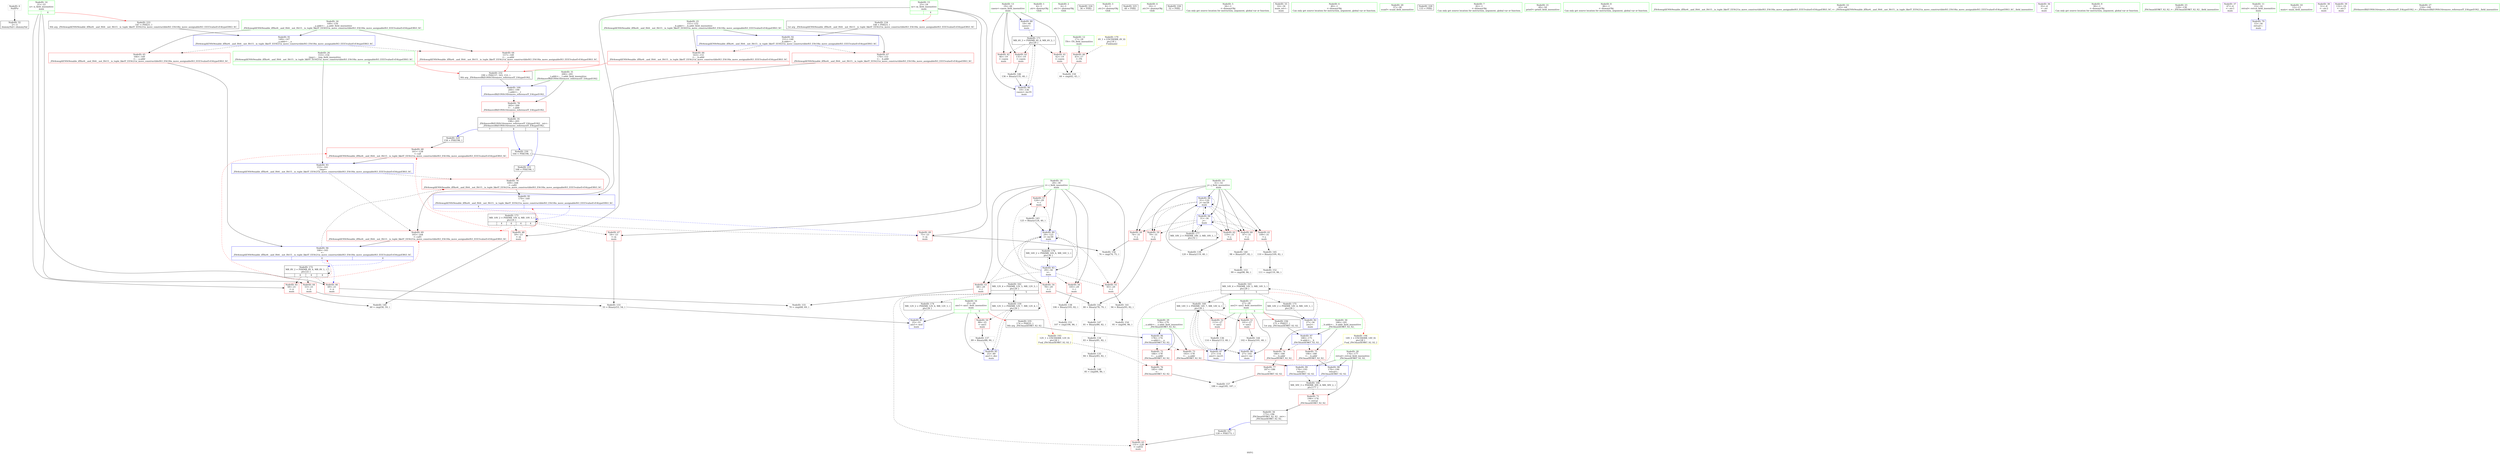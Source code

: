 digraph "SVFG" {
	label="SVFG";

	Node0x5653ce592700 [shape=record,color=grey,label="{NodeID: 0\nNullPtr}"];
	Node0x5653ce592700 -> Node0x5653ce5ac600[style=solid];
	Node0x5653ce5ad400 [shape=record,color=blue,label="{NodeID: 97\n180\<--175\n__b.addr\<--__b\n_ZSt3maxIiERKT_S2_S2_\n}"];
	Node0x5653ce5ad400 -> Node0x5653ce5af870[style=dashed];
	Node0x5653ce5ad400 -> Node0x5653ce5af940[style=dashed];
	Node0x5653ce5ab670 [shape=record,color=green,label="{NodeID: 14\n21\<--22\nn\<--n_field_insensitive\nmain\n|{|<s3>4}}"];
	Node0x5653ce5ab670 -> Node0x5653ce5acff0[style=solid];
	Node0x5653ce5ab670 -> Node0x5653ce5ad0c0[style=solid];
	Node0x5653ce5ab670 -> Node0x5653ce5ad190[style=solid];
	Node0x5653ce5ab670:s3 -> Node0x5653ce5d3700[style=solid,color=red];
	Node0x5653ce5b0c40 [shape=record,color=yellow,style=double,label="{NodeID: 194\n14V_1 = ENCHI(MR_14V_0)\npts\{28 \}\nFun[_ZSt3maxIiERKT_S2_S2_]}"];
	Node0x5653ce5b0c40 -> Node0x5653ce5afae0[style=dashed];
	Node0x5653ce5ac2c0 [shape=record,color=green,label="{NodeID: 28\n176\<--177\nretval\<--retval_field_insensitive\n_ZSt3maxIiERKT_S2_S2_\n}"];
	Node0x5653ce5ac2c0 -> Node0x5653ce5af600[style=solid];
	Node0x5653ce5ac2c0 -> Node0x5653ce5ad4d0[style=solid];
	Node0x5653ce5ac2c0 -> Node0x5653ce5ad5a0[style=solid];
	Node0x5653ce5ace50 [shape=record,color=red,label="{NodeID: 42\n46\<--19\n\<--casen\nmain\n}"];
	Node0x5653ce5ade80 [shape=record,color=grey,label="{NodeID: 139\n120 = Binary(119, 40, )\n}"];
	Node0x5653ce5ade80 -> Node0x5653ce5b03d0[style=solid];
	Node0x5653ce5ae9d0 [shape=record,color=red,label="{NodeID: 56\n105\<--29\n\<--i\nmain\n}"];
	Node0x5653ce5ae9d0 -> Node0x5653ce5add00[style=solid];
	Node0x5653ce5d3a30 [shape=record,color=black,label="{NodeID: 236\n175 = PHI(27, )\n1st arg _ZSt3maxIiERKT_S2_S2_ }"];
	Node0x5653ce5d3a30 -> Node0x5653ce5ad400[style=solid];
	Node0x5653ce5b5a70 [shape=record,color=grey,label="{NodeID: 153\n99 = cmp(98, 86, )\n}"];
	Node0x5653ce5af530 [shape=record,color=red,label="{NodeID: 70\n169\<--168\n\<--call2\n_ZSt4swapIiENSt9enable_ifIXsr6__and_ISt6__not_ISt15__is_tuple_likeIT_EESt21is_move_constructibleIS3_ESt18is_move_assignableIS3_EEE5valueEvE4typeERS3_SC_\n}"];
	Node0x5653ce5af530 -> Node0x5653ce5b0980[style=solid];
	Node0x5653ce5b0090 [shape=record,color=blue,label="{NodeID: 84\n31\<--34\nj\<--\nmain\n}"];
	Node0x5653ce5b0090 -> Node0x5653ce5aeb70[style=dashed];
	Node0x5653ce5b0090 -> Node0x5653ce5aec40[style=dashed];
	Node0x5653ce5b0090 -> Node0x5653ce5aed10[style=dashed];
	Node0x5653ce5b0090 -> Node0x5653ce5aede0[style=dashed];
	Node0x5653ce5b0090 -> Node0x5653ce5aeeb0[style=dashed];
	Node0x5653ce5b0090 -> Node0x5653ce5b0090[style=dashed];
	Node0x5653ce5b0090 -> Node0x5653ce5b03d0[style=dashed];
	Node0x5653ce5b0090 -> Node0x5653ce5c1800[style=dashed];
	Node0x5653ce5aa260 [shape=record,color=green,label="{NodeID: 1\n4\<--1\n.str\<--dummyObj\nGlob }"];
	Node0x5653ce5ad4d0 [shape=record,color=blue,label="{NodeID: 98\n176\<--190\nretval\<--\n_ZSt3maxIiERKT_S2_S2_\n}"];
	Node0x5653ce5ad4d0 -> Node0x5653ce5be100[style=dashed];
	Node0x5653ce5ab740 [shape=record,color=green,label="{NodeID: 15\n23\<--24\nm\<--m_field_insensitive\nmain\n|{|<s3>4}}"];
	Node0x5653ce5ab740 -> Node0x5653ce5ad260[style=solid];
	Node0x5653ce5ab740 -> Node0x5653ce5ae350[style=solid];
	Node0x5653ce5ab740 -> Node0x5653ce5ae420[style=solid];
	Node0x5653ce5ab740:s3 -> Node0x5653ce5d3810[style=solid,color=red];
	Node0x5653ce5ac390 [shape=record,color=green,label="{NodeID: 29\n178\<--179\n__a.addr\<--__a.addr_field_insensitive\n_ZSt3maxIiERKT_S2_S2_\n}"];
	Node0x5653ce5ac390 -> Node0x5653ce5af6d0[style=solid];
	Node0x5653ce5ac390 -> Node0x5653ce5af7a0[style=solid];
	Node0x5653ce5ac390 -> Node0x5653ce5ad330[style=solid];
	Node0x5653ce5acf20 [shape=record,color=red,label="{NodeID: 43\n135\<--19\n\<--casen\nmain\n}"];
	Node0x5653ce5acf20 -> Node0x5653ce5b4ff0[style=solid];
	Node0x5653ce5ae000 [shape=record,color=grey,label="{NodeID: 140\n98 = Binary(97, 82, )\n}"];
	Node0x5653ce5ae000 -> Node0x5653ce5b5a70[style=solid];
	Node0x5653ce5aeaa0 [shape=record,color=red,label="{NodeID: 57\n124\<--29\n\<--i\nmain\n}"];
	Node0x5653ce5aeaa0 -> Node0x5653ce5b4b70[style=solid];
	Node0x5653ce5b5bf0 [shape=record,color=grey,label="{NodeID: 154\n95 = cmp(94, 86, )\n}"];
	Node0x5653ce5af600 [shape=record,color=red,label="{NodeID: 71\n196\<--176\n\<--retval\n_ZSt3maxIiERKT_S2_S2_\n}"];
	Node0x5653ce5af600 -> Node0x5653ce5ac7d0[style=solid];
	Node0x5653ce5b0160 [shape=record,color=blue,label="{NodeID: 85\n25\<--89\nans1\<--dec\nmain\n}"];
	Node0x5653ce5b0160 -> Node0x5653ce5bbe00[style=dashed];
	Node0x5653ce5aa2f0 [shape=record,color=green,label="{NodeID: 2\n6\<--1\n.str.1\<--dummyObj\nGlob }"];
	Node0x5653ce5ad5a0 [shape=record,color=blue,label="{NodeID: 99\n176\<--193\nretval\<--\n_ZSt3maxIiERKT_S2_S2_\n}"];
	Node0x5653ce5ad5a0 -> Node0x5653ce5be100[style=dashed];
	Node0x5653ce5ab810 [shape=record,color=green,label="{NodeID: 16\n25\<--26\nans1\<--ans1_field_insensitive\nmain\n|{|<s3>5}}"];
	Node0x5653ce5ab810 -> Node0x5653ce5ae4f0[style=solid];
	Node0x5653ce5ab810 -> Node0x5653ce5afe20[style=solid];
	Node0x5653ce5ab810 -> Node0x5653ce5b0160[style=solid];
	Node0x5653ce5ab810:s3 -> Node0x5653ce5d3920[style=solid,color=red];
	Node0x5653ce5ac460 [shape=record,color=green,label="{NodeID: 30\n180\<--181\n__b.addr\<--__b.addr_field_insensitive\n_ZSt3maxIiERKT_S2_S2_\n}"];
	Node0x5653ce5ac460 -> Node0x5653ce5af870[style=solid];
	Node0x5653ce5ac460 -> Node0x5653ce5af940[style=solid];
	Node0x5653ce5ac460 -> Node0x5653ce5ad400[style=solid];
	Node0x5653ce5acff0 [shape=record,color=red,label="{NodeID: 44\n53\<--21\n\<--n\nmain\n}"];
	Node0x5653ce5acff0 -> Node0x5653ce5b3460[style=solid];
	Node0x5653ce5d1a00 [shape=record,color=black,label="{NodeID: 224\n36 = PHI()\n}"];
	Node0x5653ce5ae180 [shape=record,color=grey,label="{NodeID: 141\n94 = Binary(93, 82, )\n}"];
	Node0x5653ce5ae180 -> Node0x5653ce5b5bf0[style=solid];
	Node0x5653ce5aeb70 [shape=record,color=red,label="{NodeID: 58\n74\<--31\n\<--j\nmain\n}"];
	Node0x5653ce5aeb70 -> Node0x5653ce5b5ef0[style=solid];
	Node0x5653ce5b5d70 [shape=record,color=grey,label="{NodeID: 155\n70 = cmp(68, 69, )\n}"];
	Node0x5653ce5af6d0 [shape=record,color=red,label="{NodeID: 72\n184\<--178\n\<--__a.addr\n_ZSt3maxIiERKT_S2_S2_\n}"];
	Node0x5653ce5af6d0 -> Node0x5653ce5afa10[style=solid];
	Node0x5653ce5b0230 [shape=record,color=blue,label="{NodeID: 86\n27\<--102\nans2\<--inc\nmain\n}"];
	Node0x5653ce5b0230 -> Node0x5653ce5bc300[style=dashed];
	Node0x5653ce5aa5a0 [shape=record,color=green,label="{NodeID: 3\n8\<--1\n.str.2\<--dummyObj\nGlob }"];
	Node0x5653ce5ad670 [shape=record,color=blue,label="{NodeID: 100\n200\<--199\n__t.addr\<--__t\n_ZSt4moveIRiEONSt16remove_referenceIT_E4typeEOS2_\n}"];
	Node0x5653ce5ad670 -> Node0x5653ce5afbb0[style=dashed];
	Node0x5653ce5ab8e0 [shape=record,color=green,label="{NodeID: 17\n27\<--28\nans2\<--ans2_field_insensitive\nmain\n|{|<s5>5}}"];
	Node0x5653ce5ab8e0 -> Node0x5653ce5ae5c0[style=solid];
	Node0x5653ce5ab8e0 -> Node0x5653ce5ae690[style=solid];
	Node0x5653ce5ab8e0 -> Node0x5653ce5afef0[style=solid];
	Node0x5653ce5ab8e0 -> Node0x5653ce5b0230[style=solid];
	Node0x5653ce5ab8e0 -> Node0x5653ce5b0300[style=solid];
	Node0x5653ce5ab8e0:s5 -> Node0x5653ce5d3a30[style=solid,color=red];
	Node0x5653ce5ac530 [shape=record,color=green,label="{NodeID: 31\n200\<--201\n__t.addr\<--__t.addr_field_insensitive\n_ZSt4moveIRiEONSt16remove_referenceIT_E4typeEOS2_\n}"];
	Node0x5653ce5ac530 -> Node0x5653ce5afbb0[style=solid];
	Node0x5653ce5ac530 -> Node0x5653ce5ad670[style=solid];
	Node0x5653ce5ad0c0 [shape=record,color=red,label="{NodeID: 45\n58\<--21\n\<--n\nmain\n}"];
	Node0x5653ce5ad0c0 -> Node0x5653ce5b5470[style=solid];
	Node0x5653ce3dbb30 [shape=record,color=black,label="{NodeID: 225\n48 = PHI()\n}"];
	Node0x5653ce5b4a30 [shape=record,color=grey,label="{NodeID: 142\n80 = Binary(78, 79, )\n}"];
	Node0x5653ce5b4a30 -> Node0x5653ce5b5170[style=solid];
	Node0x5653ce5aec40 [shape=record,color=red,label="{NodeID: 59\n79\<--31\n\<--j\nmain\n}"];
	Node0x5653ce5aec40 -> Node0x5653ce5b4a30[style=solid];
	Node0x5653ce5b5ef0 [shape=record,color=grey,label="{NodeID: 156\n76 = cmp(74, 75, )\n}"];
	Node0x5653ce5af7a0 [shape=record,color=red,label="{NodeID: 73\n193\<--178\n\<--__a.addr\n_ZSt3maxIiERKT_S2_S2_\n}"];
	Node0x5653ce5af7a0 -> Node0x5653ce5ad5a0[style=solid];
	Node0x5653ce5b0300 [shape=record,color=blue,label="{NodeID: 87\n27\<--114\nans2\<--inc25\nmain\n}"];
	Node0x5653ce5b0300 -> Node0x5653ce5bc300[style=dashed];
	Node0x5653ce5aa660 [shape=record,color=green,label="{NodeID: 4\n10\<--1\n.str.3\<--dummyObj\nGlob }"];
	Node0x5653ce5ab9b0 [shape=record,color=green,label="{NodeID: 18\n29\<--30\ni\<--i_field_insensitive\nmain\n}"];
	Node0x5653ce5ab9b0 -> Node0x5653ce5ae760[style=solid];
	Node0x5653ce5ab9b0 -> Node0x5653ce5ae830[style=solid];
	Node0x5653ce5ab9b0 -> Node0x5653ce5ae900[style=solid];
	Node0x5653ce5ab9b0 -> Node0x5653ce5ae9d0[style=solid];
	Node0x5653ce5ab9b0 -> Node0x5653ce5aeaa0[style=solid];
	Node0x5653ce5ab9b0 -> Node0x5653ce5affc0[style=solid];
	Node0x5653ce5ab9b0 -> Node0x5653ce5b04a0[style=solid];
	Node0x5653ce5ac600 [shape=record,color=black,label="{NodeID: 32\n2\<--3\ndummyVal\<--dummyVal\n}"];
	Node0x5653ce5ad190 [shape=record,color=red,label="{NodeID: 46\n69\<--21\n\<--n\nmain\n}"];
	Node0x5653ce5ad190 -> Node0x5653ce5b5d70[style=solid];
	Node0x5653ce5d0c70 [shape=record,color=black,label="{NodeID: 226\n52 = PHI()\n}"];
	Node0x5653ce5b4b70 [shape=record,color=grey,label="{NodeID: 143\n125 = Binary(124, 40, )\n}"];
	Node0x5653ce5b4b70 -> Node0x5653ce5b04a0[style=solid];
	Node0x5653ce5aed10 [shape=record,color=red,label="{NodeID: 60\n97\<--31\n\<--j\nmain\n}"];
	Node0x5653ce5aed10 -> Node0x5653ce5ae000[style=solid];
	Node0x5653ce5b6070 [shape=record,color=grey,label="{NodeID: 157\n188 = cmp(185, 187, )\n}"];
	Node0x5653ce5af870 [shape=record,color=red,label="{NodeID: 74\n186\<--180\n\<--__b.addr\n_ZSt3maxIiERKT_S2_S2_\n}"];
	Node0x5653ce5af870 -> Node0x5653ce5afae0[style=solid];
	Node0x5653ce5bfa00 [shape=record,color=black,label="{NodeID: 171\nMR_6V_3 = PHI(MR_6V_4, MR_6V_2, )\npts\{20 \}\n}"];
	Node0x5653ce5bfa00 -> Node0x5653ce5acd80[style=dashed];
	Node0x5653ce5bfa00 -> Node0x5653ce5ace50[style=dashed];
	Node0x5653ce5bfa00 -> Node0x5653ce5acf20[style=dashed];
	Node0x5653ce5bfa00 -> Node0x5653ce5b0570[style=dashed];
	Node0x5653ce5b03d0 [shape=record,color=blue,label="{NodeID: 88\n31\<--120\nj\<--inc28\nmain\n}"];
	Node0x5653ce5b03d0 -> Node0x5653ce5aeb70[style=dashed];
	Node0x5653ce5b03d0 -> Node0x5653ce5aec40[style=dashed];
	Node0x5653ce5b03d0 -> Node0x5653ce5aed10[style=dashed];
	Node0x5653ce5b03d0 -> Node0x5653ce5aede0[style=dashed];
	Node0x5653ce5b03d0 -> Node0x5653ce5aeeb0[style=dashed];
	Node0x5653ce5b03d0 -> Node0x5653ce5b0090[style=dashed];
	Node0x5653ce5b03d0 -> Node0x5653ce5b03d0[style=dashed];
	Node0x5653ce5b03d0 -> Node0x5653ce5c1800[style=dashed];
	Node0x5653ce5aa720 [shape=record,color=green,label="{NodeID: 5\n34\<--1\n\<--dummyObj\nCan only get source location for instruction, argument, global var or function.}"];
	Node0x5653ce5aba80 [shape=record,color=green,label="{NodeID: 19\n31\<--32\nj\<--j_field_insensitive\nmain\n}"];
	Node0x5653ce5aba80 -> Node0x5653ce5aeb70[style=solid];
	Node0x5653ce5aba80 -> Node0x5653ce5aec40[style=solid];
	Node0x5653ce5aba80 -> Node0x5653ce5aed10[style=solid];
	Node0x5653ce5aba80 -> Node0x5653ce5aede0[style=solid];
	Node0x5653ce5aba80 -> Node0x5653ce5aeeb0[style=solid];
	Node0x5653ce5aba80 -> Node0x5653ce5b0090[style=solid];
	Node0x5653ce5aba80 -> Node0x5653ce5b03d0[style=solid];
	Node0x5653ce5ac700 [shape=record,color=black,label="{NodeID: 33\n14\<--34\nmain_ret\<--\nmain\n}"];
	Node0x5653ce5ad260 [shape=record,color=red,label="{NodeID: 47\n54\<--23\n\<--m\nmain\n}"];
	Node0x5653ce5ad260 -> Node0x5653ce5b3460[style=solid];
	Node0x5653ce5d0d70 [shape=record,color=black,label="{NodeID: 227\n128 = PHI(173, )\n}"];
	Node0x5653ce5d0d70 -> Node0x5653ce5aef80[style=solid];
	Node0x5653ce5b4cf0 [shape=record,color=grey,label="{NodeID: 144\n102 = Binary(101, 40, )\n}"];
	Node0x5653ce5b4cf0 -> Node0x5653ce5b0230[style=solid];
	Node0x5653ce5aede0 [shape=record,color=red,label="{NodeID: 61\n109\<--31\n\<--j\nmain\n}"];
	Node0x5653ce5aede0 -> Node0x5653ce5b4e70[style=solid];
	Node0x5653ce5af940 [shape=record,color=red,label="{NodeID: 75\n190\<--180\n\<--__b.addr\n_ZSt3maxIiERKT_S2_S2_\n}"];
	Node0x5653ce5af940 -> Node0x5653ce5ad4d0[style=solid];
	Node0x5653ce5bff00 [shape=record,color=black,label="{NodeID: 172\nMR_8V_2 = PHI(MR_8V_4, MR_8V_1, )\npts\{22 \}\n|{|<s4>4|<s5>4|<s6>4}}"];
	Node0x5653ce5bff00 -> Node0x5653ce5acff0[style=dashed];
	Node0x5653ce5bff00 -> Node0x5653ce5ad0c0[style=dashed];
	Node0x5653ce5bff00 -> Node0x5653ce5ad190[style=dashed];
	Node0x5653ce5bff00 -> Node0x5653ce5bff00[style=dashed];
	Node0x5653ce5bff00:s4 -> Node0x5653ce5af390[style=dashed,color=red];
	Node0x5653ce5bff00:s5 -> Node0x5653ce5af460[style=dashed,color=red];
	Node0x5653ce5bff00:s6 -> Node0x5653ce5b08b0[style=dashed,color=red];
	Node0x5653ce5b04a0 [shape=record,color=blue,label="{NodeID: 89\n29\<--125\ni\<--inc30\nmain\n}"];
	Node0x5653ce5b04a0 -> Node0x5653ce5ae760[style=dashed];
	Node0x5653ce5b04a0 -> Node0x5653ce5ae830[style=dashed];
	Node0x5653ce5b04a0 -> Node0x5653ce5ae900[style=dashed];
	Node0x5653ce5b04a0 -> Node0x5653ce5ae9d0[style=dashed];
	Node0x5653ce5b04a0 -> Node0x5653ce5aeaa0[style=dashed];
	Node0x5653ce5b04a0 -> Node0x5653ce5b04a0[style=dashed];
	Node0x5653ce5b04a0 -> Node0x5653ce5c1300[style=dashed];
	Node0x5653ce5aafe0 [shape=record,color=green,label="{NodeID: 6\n40\<--1\n\<--dummyObj\nCan only get source location for instruction, argument, global var or function.}"];
	Node0x5653ce5abb50 [shape=record,color=green,label="{NodeID: 20\n37\<--38\nscanf\<--scanf_field_insensitive\n}"];
	Node0x5653ce5ac7d0 [shape=record,color=black,label="{NodeID: 34\n173\<--196\n_ZSt3maxIiERKT_S2_S2__ret\<--\n_ZSt3maxIiERKT_S2_S2_\n|{<s0>5}}"];
	Node0x5653ce5ac7d0:s0 -> Node0x5653ce5d0d70[style=solid,color=blue];
	Node0x5653ce5ae350 [shape=record,color=red,label="{NodeID: 48\n59\<--23\n\<--m\nmain\n}"];
	Node0x5653ce5ae350 -> Node0x5653ce5b5470[style=solid];
	Node0x5653ce5d0f60 [shape=record,color=black,label="{NodeID: 228\n133 = PHI()\n}"];
	Node0x5653ce5b4e70 [shape=record,color=grey,label="{NodeID: 145\n110 = Binary(109, 82, )\n}"];
	Node0x5653ce5b4e70 -> Node0x5653ce5b58f0[style=solid];
	Node0x5653ce5aeeb0 [shape=record,color=red,label="{NodeID: 62\n119\<--31\n\<--j\nmain\n}"];
	Node0x5653ce5aeeb0 -> Node0x5653ce5ade80[style=solid];
	Node0x5653ce5bbe00 [shape=record,color=black,label="{NodeID: 159\nMR_12V_5 = PHI(MR_12V_7, MR_12V_4, )\npts\{26 \}\n}"];
	Node0x5653ce5bbe00 -> Node0x5653ce5ae4f0[style=dashed];
	Node0x5653ce5bbe00 -> Node0x5653ce5b0160[style=dashed];
	Node0x5653ce5bbe00 -> Node0x5653ce5bbe00[style=dashed];
	Node0x5653ce5bbe00 -> Node0x5653ce5bcd00[style=dashed];
	Node0x5653ce5afa10 [shape=record,color=red,label="{NodeID: 76\n185\<--184\n\<--\n_ZSt3maxIiERKT_S2_S2_\n}"];
	Node0x5653ce5afa10 -> Node0x5653ce5b6070[style=solid];
	Node0x5653ce5c0400 [shape=record,color=black,label="{NodeID: 173\nMR_10V_2 = PHI(MR_10V_4, MR_10V_1, )\npts\{24 \}\n|{|<s4>4|<s5>4|<s6>4|<s7>4}}"];
	Node0x5653ce5c0400 -> Node0x5653ce5ad260[style=dashed];
	Node0x5653ce5c0400 -> Node0x5653ce5ae350[style=dashed];
	Node0x5653ce5c0400 -> Node0x5653ce5ae420[style=dashed];
	Node0x5653ce5c0400 -> Node0x5653ce5c0400[style=dashed];
	Node0x5653ce5c0400:s4 -> Node0x5653ce5af390[style=dashed,color=red];
	Node0x5653ce5c0400:s5 -> Node0x5653ce5af460[style=dashed,color=red];
	Node0x5653ce5c0400:s6 -> Node0x5653ce5af530[style=dashed,color=red];
	Node0x5653ce5c0400:s7 -> Node0x5653ce5b0980[style=dashed,color=red];
	Node0x5653ce5b0570 [shape=record,color=blue,label="{NodeID: 90\n19\<--136\ncasen\<--inc35\nmain\n}"];
	Node0x5653ce5b0570 -> Node0x5653ce5bfa00[style=dashed];
	Node0x5653ce5ab070 [shape=record,color=green,label="{NodeID: 7\n82\<--1\n\<--dummyObj\nCan only get source location for instruction, argument, global var or function.}"];
	Node0x5653ce5abc50 [shape=record,color=green,label="{NodeID: 21\n49\<--50\nprintf\<--printf_field_insensitive\n}"];
	Node0x5653ce5ac8a0 [shape=record,color=black,label="{NodeID: 35\n198\<--203\n_ZSt4moveIRiEONSt16remove_referenceIT_E4typeEOS2__ret\<--\n_ZSt4moveIRiEONSt16remove_referenceIT_E4typeEOS2_\n|{<s0>7|<s1>8|<s2>9}}"];
	Node0x5653ce5ac8a0:s0 -> Node0x5653ce5d1030[style=solid,color=blue];
	Node0x5653ce5ac8a0:s1 -> Node0x5653ce5d1160[style=solid,color=blue];
	Node0x5653ce5ac8a0:s2 -> Node0x5653ce5d12a0[style=solid,color=blue];
	Node0x5653ce5ae420 [shape=record,color=red,label="{NodeID: 49\n75\<--23\n\<--m\nmain\n}"];
	Node0x5653ce5ae420 -> Node0x5653ce5b5ef0[style=solid];
	Node0x5653ce5d1030 [shape=record,color=black,label="{NodeID: 229\n158 = PHI(198, )\n}"];
	Node0x5653ce5d1030 -> Node0x5653ce5af390[style=solid];
	Node0x5653ce5b4ff0 [shape=record,color=grey,label="{NodeID: 146\n136 = Binary(135, 40, )\n}"];
	Node0x5653ce5b4ff0 -> Node0x5653ce5b0570[style=solid];
	Node0x5653ce5aef80 [shape=record,color=red,label="{NodeID: 63\n131\<--128\n\<--call32\nmain\n}"];
	Node0x5653ce5bc300 [shape=record,color=black,label="{NodeID: 160\nMR_14V_5 = PHI(MR_14V_7, MR_14V_4, )\npts\{28 \}\n}"];
	Node0x5653ce5bc300 -> Node0x5653ce5ae5c0[style=dashed];
	Node0x5653ce5bc300 -> Node0x5653ce5ae690[style=dashed];
	Node0x5653ce5bc300 -> Node0x5653ce5b0230[style=dashed];
	Node0x5653ce5bc300 -> Node0x5653ce5b0300[style=dashed];
	Node0x5653ce5bc300 -> Node0x5653ce5bc300[style=dashed];
	Node0x5653ce5bc300 -> Node0x5653ce5bd200[style=dashed];
	Node0x5653ce5afae0 [shape=record,color=red,label="{NodeID: 77\n187\<--186\n\<--\n_ZSt3maxIiERKT_S2_S2_\n}"];
	Node0x5653ce5afae0 -> Node0x5653ce5b6070[style=solid];
	Node0x5653ce5c0900 [shape=record,color=black,label="{NodeID: 174\nMR_12V_2 = PHI(MR_12V_4, MR_12V_1, )\npts\{26 \}\n}"];
	Node0x5653ce5c0900 -> Node0x5653ce5afe20[style=dashed];
	Node0x5653ce5b0640 [shape=record,color=blue,label="{NodeID: 91\n149\<--147\n__a.addr\<--__a\n_ZSt4swapIiENSt9enable_ifIXsr6__and_ISt6__not_ISt15__is_tuple_likeIT_EESt21is_move_constructibleIS3_ESt18is_move_assignableIS3_EEE5valueEvE4typeERS3_SC_\n}"];
	Node0x5653ce5b0640 -> Node0x5653ce5af050[style=dashed];
	Node0x5653ce5b0640 -> Node0x5653ce5af120[style=dashed];
	Node0x5653ce5ab100 [shape=record,color=green,label="{NodeID: 8\n86\<--1\n\<--dummyObj\nCan only get source location for instruction, argument, global var or function.}"];
	Node0x5653ce5abd50 [shape=record,color=green,label="{NodeID: 22\n63\<--64\n_ZSt4swapIiENSt9enable_ifIXsr6__and_ISt6__not_ISt15__is_tuple_likeIT_EESt21is_move_constructibleIS3_ESt18is_move_assignableIS3_EEE5valueEvE4typeERS3_SC_\<--_ZSt4swapIiENSt9enable_ifIXsr6__and_ISt6__not_ISt15__is_tuple_likeIT_EESt21is_move_constructibleIS3_ESt18is_move_assignableIS3_EEE5valueEvE4typeERS3_SC__field_insensitive\n}"];
	Node0x5653ce5ac970 [shape=record,color=purple,label="{NodeID: 36\n35\<--4\n\<--.str\nmain\n}"];
	Node0x5653ce5b3460 [shape=record,color=grey,label="{NodeID: 133\n55 = Binary(53, 54, )\n}"];
	Node0x5653ce5b3460 -> Node0x5653ce5afe20[style=solid];
	Node0x5653ce5ae4f0 [shape=record,color=red,label="{NodeID: 50\n88\<--25\n\<--ans1\nmain\n}"];
	Node0x5653ce5ae4f0 -> Node0x5653ce5adb80[style=solid];
	Node0x5653ce5d1160 [shape=record,color=black,label="{NodeID: 230\n164 = PHI(198, )\n}"];
	Node0x5653ce5d1160 -> Node0x5653ce5af460[style=solid];
	Node0x5653ce5b5170 [shape=record,color=grey,label="{NodeID: 147\n81 = Binary(80, 82, )\n}"];
	Node0x5653ce5b5170 -> Node0x5653ce5b35e0[style=solid];
	Node0x5653ce5af050 [shape=record,color=red,label="{NodeID: 64\n157\<--149\n\<--__a.addr\n_ZSt4swapIiENSt9enable_ifIXsr6__and_ISt6__not_ISt15__is_tuple_likeIT_EESt21is_move_constructibleIS3_ESt18is_move_assignableIS3_EEE5valueEvE4typeERS3_SC_\n|{<s0>7}}"];
	Node0x5653ce5af050:s0 -> Node0x5653ce5d13e0[style=solid,color=red];
	Node0x5653ce5afbb0 [shape=record,color=red,label="{NodeID: 78\n203\<--200\n\<--__t.addr\n_ZSt4moveIRiEONSt16remove_referenceIT_E4typeEOS2_\n}"];
	Node0x5653ce5afbb0 -> Node0x5653ce5ac8a0[style=solid];
	Node0x5653ce5c0e00 [shape=record,color=black,label="{NodeID: 175\nMR_14V_2 = PHI(MR_14V_4, MR_14V_1, )\npts\{28 \}\n}"];
	Node0x5653ce5c0e00 -> Node0x5653ce5afef0[style=dashed];
	Node0x5653ce5b0710 [shape=record,color=blue,label="{NodeID: 92\n151\<--148\n__b.addr\<--__b\n_ZSt4swapIiENSt9enable_ifIXsr6__and_ISt6__not_ISt15__is_tuple_likeIT_EESt21is_move_constructibleIS3_ESt18is_move_assignableIS3_EEE5valueEvE4typeERS3_SC_\n}"];
	Node0x5653ce5b0710 -> Node0x5653ce5af1f0[style=dashed];
	Node0x5653ce5b0710 -> Node0x5653ce5af2c0[style=dashed];
	Node0x5653ce5ab200 [shape=record,color=green,label="{NodeID: 9\n90\<--1\n\<--dummyObj\nCan only get source location for instruction, argument, global var or function.}"];
	Node0x5653ce5abe50 [shape=record,color=green,label="{NodeID: 23\n129\<--130\n_ZSt3maxIiERKT_S2_S2_\<--_ZSt3maxIiERKT_S2_S2__field_insensitive\n}"];
	Node0x5653ce5aca40 [shape=record,color=purple,label="{NodeID: 37\n47\<--6\n\<--.str.1\nmain\n}"];
	Node0x5653ce5b35e0 [shape=record,color=grey,label="{NodeID: 134\n83 = Binary(81, 82, )\n}"];
	Node0x5653ce5b35e0 -> Node0x5653ce5b3760[style=solid];
	Node0x5653ce5ae5c0 [shape=record,color=red,label="{NodeID: 51\n101\<--27\n\<--ans2\nmain\n}"];
	Node0x5653ce5ae5c0 -> Node0x5653ce5b4cf0[style=solid];
	Node0x5653ce5d12a0 [shape=record,color=black,label="{NodeID: 231\n168 = PHI(198, )\n}"];
	Node0x5653ce5d12a0 -> Node0x5653ce5af530[style=solid];
	Node0x5653ce5b52f0 [shape=record,color=grey,label="{NodeID: 148\n85 = cmp(84, 86, )\n}"];
	Node0x5653ce5af120 [shape=record,color=red,label="{NodeID: 65\n166\<--149\n\<--__a.addr\n_ZSt4swapIiENSt9enable_ifIXsr6__and_ISt6__not_ISt15__is_tuple_likeIT_EESt21is_move_constructibleIS3_ESt18is_move_assignableIS3_EEE5valueEvE4typeERS3_SC_\n}"];
	Node0x5653ce5af120 -> Node0x5653ce5b08b0[style=solid];
	Node0x5653ce5bcd00 [shape=record,color=black,label="{NodeID: 162\nMR_12V_4 = PHI(MR_12V_5, MR_12V_3, )\npts\{26 \}\n|{|<s3>5}}"];
	Node0x5653ce5bcd00 -> Node0x5653ce5aef80[style=dashed];
	Node0x5653ce5bcd00 -> Node0x5653ce5bbe00[style=dashed];
	Node0x5653ce5bcd00 -> Node0x5653ce5c0900[style=dashed];
	Node0x5653ce5bcd00:s3 -> Node0x5653ce5b0b30[style=dashed,color=red];
	Node0x5653ce5afc80 [shape=record,color=blue,label="{NodeID: 79\n15\<--34\nretval\<--\nmain\n}"];
	Node0x5653ce5c1300 [shape=record,color=black,label="{NodeID: 176\nMR_16V_2 = PHI(MR_16V_4, MR_16V_1, )\npts\{30 \}\n}"];
	Node0x5653ce5c1300 -> Node0x5653ce5affc0[style=dashed];
	Node0x5653ce5b07e0 [shape=record,color=blue,label="{NodeID: 93\n153\<--161\n__tmp\<--\n_ZSt4swapIiENSt9enable_ifIXsr6__and_ISt6__not_ISt15__is_tuple_likeIT_EESt21is_move_constructibleIS3_ESt18is_move_assignableIS3_EEE5valueEvE4typeERS3_SC_\n}"];
	Node0x5653ce5b07e0 -> Node0x5653ce5af460[style=dashed];
	Node0x5653ce5b07e0 -> Node0x5653ce5af530[style=dashed];
	Node0x5653ce5ab300 [shape=record,color=green,label="{NodeID: 10\n12\<--13\nmain\<--main_field_insensitive\n}"];
	Node0x5653ce5abf50 [shape=record,color=green,label="{NodeID: 24\n149\<--150\n__a.addr\<--__a.addr_field_insensitive\n_ZSt4swapIiENSt9enable_ifIXsr6__and_ISt6__not_ISt15__is_tuple_likeIT_EESt21is_move_constructibleIS3_ESt18is_move_assignableIS3_EEE5valueEvE4typeERS3_SC_\n}"];
	Node0x5653ce5abf50 -> Node0x5653ce5af050[style=solid];
	Node0x5653ce5abf50 -> Node0x5653ce5af120[style=solid];
	Node0x5653ce5abf50 -> Node0x5653ce5b0640[style=solid];
	Node0x5653ce5acb10 [shape=record,color=purple,label="{NodeID: 38\n51\<--8\n\<--.str.2\nmain\n}"];
	Node0x5653ce5b3760 [shape=record,color=grey,label="{NodeID: 135\n84 = Binary(83, 82, )\n}"];
	Node0x5653ce5b3760 -> Node0x5653ce5b52f0[style=solid];
	Node0x5653ce5ae690 [shape=record,color=red,label="{NodeID: 52\n113\<--27\n\<--ans2\nmain\n}"];
	Node0x5653ce5ae690 -> Node0x5653ce5b38e0[style=solid];
	Node0x5653ce5d13e0 [shape=record,color=black,label="{NodeID: 232\n199 = PHI(157, 163, 153, )\n0th arg _ZSt4moveIRiEONSt16remove_referenceIT_E4typeEOS2_ }"];
	Node0x5653ce5d13e0 -> Node0x5653ce5ad670[style=solid];
	Node0x5653ce5b5470 [shape=record,color=grey,label="{NodeID: 149\n60 = cmp(58, 59, )\n}"];
	Node0x5653ce5af1f0 [shape=record,color=red,label="{NodeID: 66\n163\<--151\n\<--__b.addr\n_ZSt4swapIiENSt9enable_ifIXsr6__and_ISt6__not_ISt15__is_tuple_likeIT_EESt21is_move_constructibleIS3_ESt18is_move_assignableIS3_EEE5valueEvE4typeERS3_SC_\n|{<s0>8}}"];
	Node0x5653ce5af1f0:s0 -> Node0x5653ce5d13e0[style=solid,color=red];
	Node0x5653ce5bd200 [shape=record,color=black,label="{NodeID: 163\nMR_14V_4 = PHI(MR_14V_5, MR_14V_3, )\npts\{28 \}\n|{|<s3>5}}"];
	Node0x5653ce5bd200 -> Node0x5653ce5aef80[style=dashed];
	Node0x5653ce5bd200 -> Node0x5653ce5bc300[style=dashed];
	Node0x5653ce5bd200 -> Node0x5653ce5c0e00[style=dashed];
	Node0x5653ce5bd200:s3 -> Node0x5653ce5b0c40[style=dashed,color=red];
	Node0x5653ce5afd50 [shape=record,color=blue,label="{NodeID: 80\n19\<--40\ncasen\<--\nmain\n}"];
	Node0x5653ce5afd50 -> Node0x5653ce5bfa00[style=dashed];
	Node0x5653ce5c1800 [shape=record,color=black,label="{NodeID: 177\nMR_18V_2 = PHI(MR_18V_3, MR_18V_1, )\npts\{32 \}\n}"];
	Node0x5653ce5c1800 -> Node0x5653ce5b0090[style=dashed];
	Node0x5653ce5c1800 -> Node0x5653ce5c1800[style=dashed];
	Node0x5653ce5b08b0 [shape=record,color=blue,label="{NodeID: 94\n166\<--165\n\<--\n_ZSt4swapIiENSt9enable_ifIXsr6__and_ISt6__not_ISt15__is_tuple_likeIT_EESt21is_move_constructibleIS3_ESt18is_move_assignableIS3_EEE5valueEvE4typeERS3_SC_\n|{|<s1>4|<s2>4}}"];
	Node0x5653ce5b08b0 -> Node0x5653ce5af530[style=dashed];
	Node0x5653ce5b08b0:s1 -> Node0x5653ce5ad190[style=dashed,color=blue];
	Node0x5653ce5b08b0:s2 -> Node0x5653ce5bff00[style=dashed,color=blue];
	Node0x5653ce5ab400 [shape=record,color=green,label="{NodeID: 11\n15\<--16\nretval\<--retval_field_insensitive\nmain\n}"];
	Node0x5653ce5ab400 -> Node0x5653ce5afc80[style=solid];
	Node0x5653ce5ac020 [shape=record,color=green,label="{NodeID: 25\n151\<--152\n__b.addr\<--__b.addr_field_insensitive\n_ZSt4swapIiENSt9enable_ifIXsr6__and_ISt6__not_ISt15__is_tuple_likeIT_EESt21is_move_constructibleIS3_ESt18is_move_assignableIS3_EEE5valueEvE4typeERS3_SC_\n}"];
	Node0x5653ce5ac020 -> Node0x5653ce5af1f0[style=solid];
	Node0x5653ce5ac020 -> Node0x5653ce5af2c0[style=solid];
	Node0x5653ce5ac020 -> Node0x5653ce5b0710[style=solid];
	Node0x5653ce5acbe0 [shape=record,color=purple,label="{NodeID: 39\n132\<--10\n\<--.str.3\nmain\n}"];
	Node0x5653ce5b38e0 [shape=record,color=grey,label="{NodeID: 136\n114 = Binary(113, 40, )\n}"];
	Node0x5653ce5b38e0 -> Node0x5653ce5b0300[style=solid];
	Node0x5653ce5ae760 [shape=record,color=red,label="{NodeID: 53\n68\<--29\n\<--i\nmain\n}"];
	Node0x5653ce5ae760 -> Node0x5653ce5b5d70[style=solid];
	Node0x5653ce5d3700 [shape=record,color=black,label="{NodeID: 233\n147 = PHI(21, )\n0th arg _ZSt4swapIiENSt9enable_ifIXsr6__and_ISt6__not_ISt15__is_tuple_likeIT_EESt21is_move_constructibleIS3_ESt18is_move_assignableIS3_EEE5valueEvE4typeERS3_SC_ }"];
	Node0x5653ce5d3700 -> Node0x5653ce5b0640[style=solid];
	Node0x5653ce5b55f0 [shape=record,color=grey,label="{NodeID: 150\n44 = cmp(42, 43, )\n}"];
	Node0x5653ce5af2c0 [shape=record,color=red,label="{NodeID: 67\n170\<--151\n\<--__b.addr\n_ZSt4swapIiENSt9enable_ifIXsr6__and_ISt6__not_ISt15__is_tuple_likeIT_EESt21is_move_constructibleIS3_ESt18is_move_assignableIS3_EEE5valueEvE4typeERS3_SC_\n}"];
	Node0x5653ce5af2c0 -> Node0x5653ce5b0980[style=solid];
	Node0x5653ce5afe20 [shape=record,color=blue,label="{NodeID: 81\n25\<--55\nans1\<--mul\nmain\n}"];
	Node0x5653ce5afe20 -> Node0x5653ce5bcd00[style=dashed];
	Node0x5653ce5b0980 [shape=record,color=blue,label="{NodeID: 95\n170\<--169\n\<--\n_ZSt4swapIiENSt9enable_ifIXsr6__and_ISt6__not_ISt15__is_tuple_likeIT_EESt21is_move_constructibleIS3_ESt18is_move_assignableIS3_EEE5valueEvE4typeERS3_SC_\n|{<s0>4|<s1>4}}"];
	Node0x5653ce5b0980:s0 -> Node0x5653ce5ae420[style=dashed,color=blue];
	Node0x5653ce5b0980:s1 -> Node0x5653ce5c0400[style=dashed,color=blue];
	Node0x5653ce5ab4d0 [shape=record,color=green,label="{NodeID: 12\n17\<--18\nTN\<--TN_field_insensitive\nmain\n}"];
	Node0x5653ce5ab4d0 -> Node0x5653ce5accb0[style=solid];
	Node0x5653ce5ac0f0 [shape=record,color=green,label="{NodeID: 26\n153\<--154\n__tmp\<--__tmp_field_insensitive\n_ZSt4swapIiENSt9enable_ifIXsr6__and_ISt6__not_ISt15__is_tuple_likeIT_EESt21is_move_constructibleIS3_ESt18is_move_assignableIS3_EEE5valueEvE4typeERS3_SC_\n|{|<s1>9}}"];
	Node0x5653ce5ac0f0 -> Node0x5653ce5b07e0[style=solid];
	Node0x5653ce5ac0f0:s1 -> Node0x5653ce5d13e0[style=solid,color=red];
	Node0x5653ce5accb0 [shape=record,color=red,label="{NodeID: 40\n43\<--17\n\<--TN\nmain\n}"];
	Node0x5653ce5accb0 -> Node0x5653ce5b55f0[style=solid];
	Node0x5653ce5adb80 [shape=record,color=grey,label="{NodeID: 137\n89 = Binary(88, 90, )\n}"];
	Node0x5653ce5adb80 -> Node0x5653ce5b0160[style=solid];
	Node0x5653ce5ae830 [shape=record,color=red,label="{NodeID: 54\n78\<--29\n\<--i\nmain\n}"];
	Node0x5653ce5ae830 -> Node0x5653ce5b4a30[style=solid];
	Node0x5653ce5d3810 [shape=record,color=black,label="{NodeID: 234\n148 = PHI(23, )\n1st arg _ZSt4swapIiENSt9enable_ifIXsr6__and_ISt6__not_ISt15__is_tuple_likeIT_EESt21is_move_constructibleIS3_ESt18is_move_assignableIS3_EEE5valueEvE4typeERS3_SC_ }"];
	Node0x5653ce5d3810 -> Node0x5653ce5b0710[style=solid];
	Node0x5653ce5b5770 [shape=record,color=grey,label="{NodeID: 151\n107 = cmp(106, 86, )\n}"];
	Node0x5653ce5af390 [shape=record,color=red,label="{NodeID: 68\n161\<--158\n\<--call\n_ZSt4swapIiENSt9enable_ifIXsr6__and_ISt6__not_ISt15__is_tuple_likeIT_EESt21is_move_constructibleIS3_ESt18is_move_assignableIS3_EEE5valueEvE4typeERS3_SC_\n}"];
	Node0x5653ce5af390 -> Node0x5653ce5b07e0[style=solid];
	Node0x5653ce5afef0 [shape=record,color=blue,label="{NodeID: 82\n27\<--34\nans2\<--\nmain\n}"];
	Node0x5653ce5afef0 -> Node0x5653ce5bd200[style=dashed];
	Node0x5653ce4d70e0 [shape=record,color=yellow,style=double,label="{NodeID: 179\n4V_1 = ENCHI(MR_4V_0)\npts\{18 \}\nFun[main]}"];
	Node0x5653ce4d70e0 -> Node0x5653ce5accb0[style=dashed];
	Node0x5653ce5ad330 [shape=record,color=blue,label="{NodeID: 96\n178\<--174\n__a.addr\<--__a\n_ZSt3maxIiERKT_S2_S2_\n}"];
	Node0x5653ce5ad330 -> Node0x5653ce5af6d0[style=dashed];
	Node0x5653ce5ad330 -> Node0x5653ce5af7a0[style=dashed];
	Node0x5653ce5ab5a0 [shape=record,color=green,label="{NodeID: 13\n19\<--20\ncasen\<--casen_field_insensitive\nmain\n}"];
	Node0x5653ce5ab5a0 -> Node0x5653ce5acd80[style=solid];
	Node0x5653ce5ab5a0 -> Node0x5653ce5ace50[style=solid];
	Node0x5653ce5ab5a0 -> Node0x5653ce5acf20[style=solid];
	Node0x5653ce5ab5a0 -> Node0x5653ce5afd50[style=solid];
	Node0x5653ce5ab5a0 -> Node0x5653ce5b0570[style=solid];
	Node0x5653ce5b0b30 [shape=record,color=yellow,style=double,label="{NodeID: 193\n12V_1 = ENCHI(MR_12V_0)\npts\{26 \}\nFun[_ZSt3maxIiERKT_S2_S2_]}"];
	Node0x5653ce5b0b30 -> Node0x5653ce5afa10[style=dashed];
	Node0x5653ce5ac1c0 [shape=record,color=green,label="{NodeID: 27\n159\<--160\n_ZSt4moveIRiEONSt16remove_referenceIT_E4typeEOS2_\<--_ZSt4moveIRiEONSt16remove_referenceIT_E4typeEOS2__field_insensitive\n}"];
	Node0x5653ce5acd80 [shape=record,color=red,label="{NodeID: 41\n42\<--19\n\<--casen\nmain\n}"];
	Node0x5653ce5acd80 -> Node0x5653ce5b55f0[style=solid];
	Node0x5653ce5add00 [shape=record,color=grey,label="{NodeID: 138\n106 = Binary(105, 82, )\n}"];
	Node0x5653ce5add00 -> Node0x5653ce5b5770[style=solid];
	Node0x5653ce5ae900 [shape=record,color=red,label="{NodeID: 55\n93\<--29\n\<--i\nmain\n}"];
	Node0x5653ce5ae900 -> Node0x5653ce5ae180[style=solid];
	Node0x5653ce5d3920 [shape=record,color=black,label="{NodeID: 235\n174 = PHI(25, )\n0th arg _ZSt3maxIiERKT_S2_S2_ }"];
	Node0x5653ce5d3920 -> Node0x5653ce5ad330[style=solid];
	Node0x5653ce5b58f0 [shape=record,color=grey,label="{NodeID: 152\n111 = cmp(110, 86, )\n}"];
	Node0x5653ce5af460 [shape=record,color=red,label="{NodeID: 69\n165\<--164\n\<--call1\n_ZSt4swapIiENSt9enable_ifIXsr6__and_ISt6__not_ISt15__is_tuple_likeIT_EESt21is_move_constructibleIS3_ESt18is_move_assignableIS3_EEE5valueEvE4typeERS3_SC_\n}"];
	Node0x5653ce5af460 -> Node0x5653ce5b08b0[style=solid];
	Node0x5653ce5be100 [shape=record,color=black,label="{NodeID: 166\nMR_30V_3 = PHI(MR_30V_4, MR_30V_2, )\npts\{177 \}\n}"];
	Node0x5653ce5be100 -> Node0x5653ce5af600[style=dashed];
	Node0x5653ce5affc0 [shape=record,color=blue,label="{NodeID: 83\n29\<--34\ni\<--\nmain\n}"];
	Node0x5653ce5affc0 -> Node0x5653ce5ae760[style=dashed];
	Node0x5653ce5affc0 -> Node0x5653ce5ae830[style=dashed];
	Node0x5653ce5affc0 -> Node0x5653ce5ae900[style=dashed];
	Node0x5653ce5affc0 -> Node0x5653ce5ae9d0[style=dashed];
	Node0x5653ce5affc0 -> Node0x5653ce5aeaa0[style=dashed];
	Node0x5653ce5affc0 -> Node0x5653ce5b04a0[style=dashed];
	Node0x5653ce5affc0 -> Node0x5653ce5c1300[style=dashed];
}
